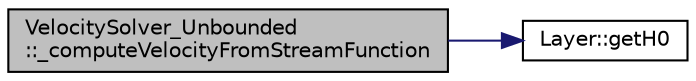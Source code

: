 digraph "VelocitySolver_Unbounded::_computeVelocityFromStreamFunction"
{
  edge [fontname="Helvetica",fontsize="10",labelfontname="Helvetica",labelfontsize="10"];
  node [fontname="Helvetica",fontsize="10",shape=record];
  rankdir="LR";
  Node1 [label="VelocitySolver_Unbounded\l::_computeVelocityFromStreamFunction",height=0.2,width=0.4,color="black", fillcolor="grey75", style="filled", fontcolor="black"];
  Node1 -> Node2 [color="midnightblue",fontsize="10",style="solid",fontname="Helvetica"];
  Node2 [label="Layer::getH0",height=0.2,width=0.4,color="black", fillcolor="white", style="filled",URL="$struct_layer.html#aa4a83091a6e4665cf421e35fc952bd1e"];
}
